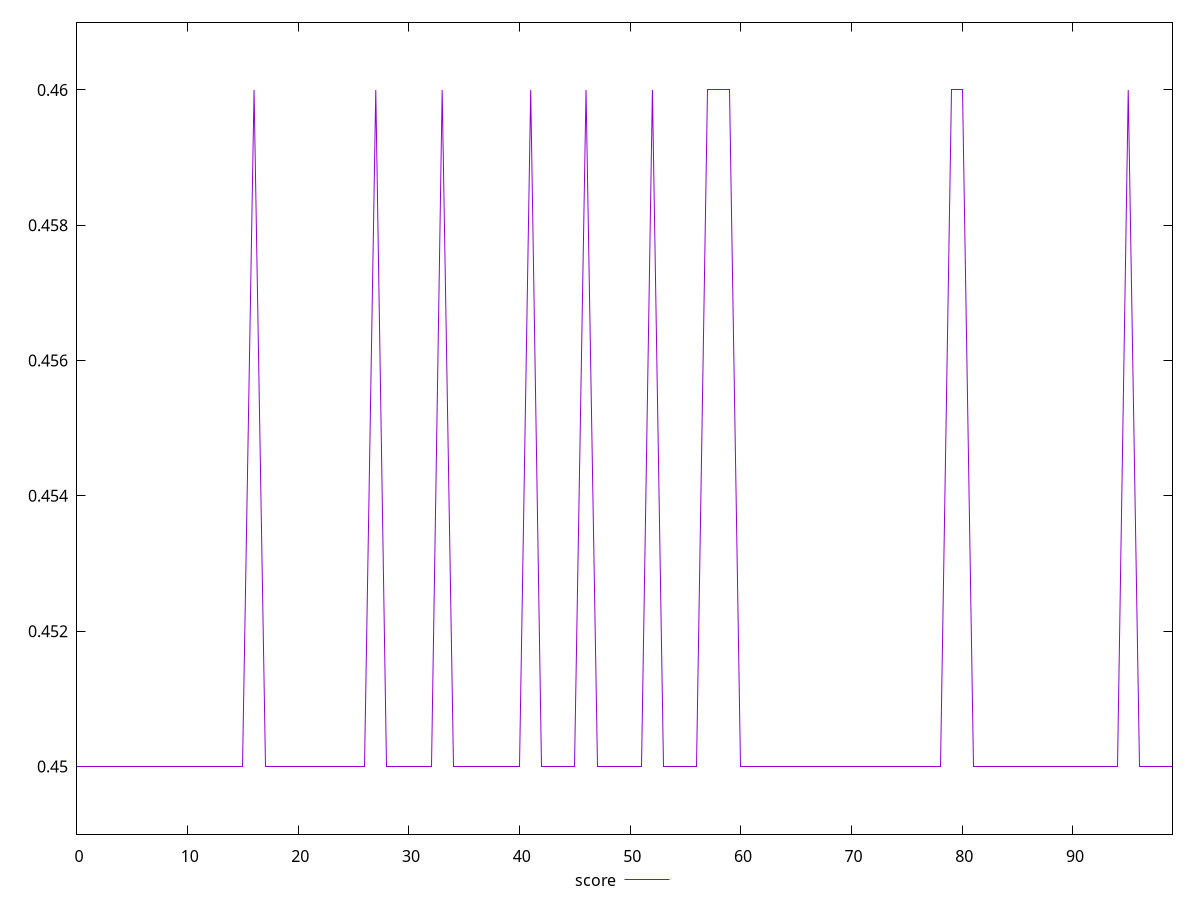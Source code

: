 reset

$score <<EOF
0 0.45
1 0.45
2 0.45
3 0.45
4 0.45
5 0.45
6 0.45
7 0.45
8 0.45
9 0.45
10 0.45
11 0.45
12 0.45
13 0.45
14 0.45
15 0.45
16 0.46
17 0.45
18 0.45
19 0.45
20 0.45
21 0.45
22 0.45
23 0.45
24 0.45
25 0.45
26 0.45
27 0.46
28 0.45
29 0.45
30 0.45
31 0.45
32 0.45
33 0.46
34 0.45
35 0.45
36 0.45
37 0.45
38 0.45
39 0.45
40 0.45
41 0.46
42 0.45
43 0.45
44 0.45
45 0.45
46 0.46
47 0.45
48 0.45
49 0.45
50 0.45
51 0.45
52 0.46
53 0.45
54 0.45
55 0.45
56 0.45
57 0.46
58 0.46
59 0.46
60 0.45
61 0.45
62 0.45
63 0.45
64 0.45
65 0.45
66 0.45
67 0.45
68 0.45
69 0.45
70 0.45
71 0.45
72 0.45
73 0.45
74 0.45
75 0.45
76 0.45
77 0.45
78 0.45
79 0.46
80 0.46
81 0.45
82 0.45
83 0.45
84 0.45
85 0.45
86 0.45
87 0.45
88 0.45
89 0.45
90 0.45
91 0.45
92 0.45
93 0.45
94 0.45
95 0.46
96 0.45
97 0.45
98 0.45
99 0.45
EOF

set key outside below
set xrange [0:99]
set yrange [0.449:0.461]
set trange [0.449:0.461]
set terminal svg size 640, 500 enhanced background rgb 'white'
set output "reports/report_00031_2021-02-24T23-18-18.084Z/uses-rel-preload/samples/agenda/score/values.svg"

plot $score title "score" with line

reset
